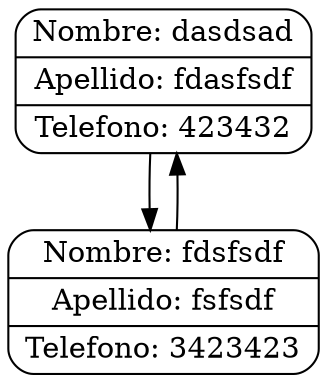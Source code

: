 digraph G{
<funciones.Nodo object at 0x000001A5323688E0>[label="{ Nombre: dasdsad | Apellido: fdasfsdf | Telefono: 423432 }",shape=Mrecord]
<funciones.Nodo object at 0x000001A53239E6A0>[label="{ Nombre: fdsfsdf | Apellido: fsfsdf | Telefono: 3423423 }",shape=Mrecord]
<funciones.Nodo object at 0x000001A5323688E0>-><funciones.Nodo object at 0x000001A53239E6A0>
<funciones.Nodo object at 0x000001A53239E6A0>-><funciones.Nodo object at 0x000001A5323688E0>
}